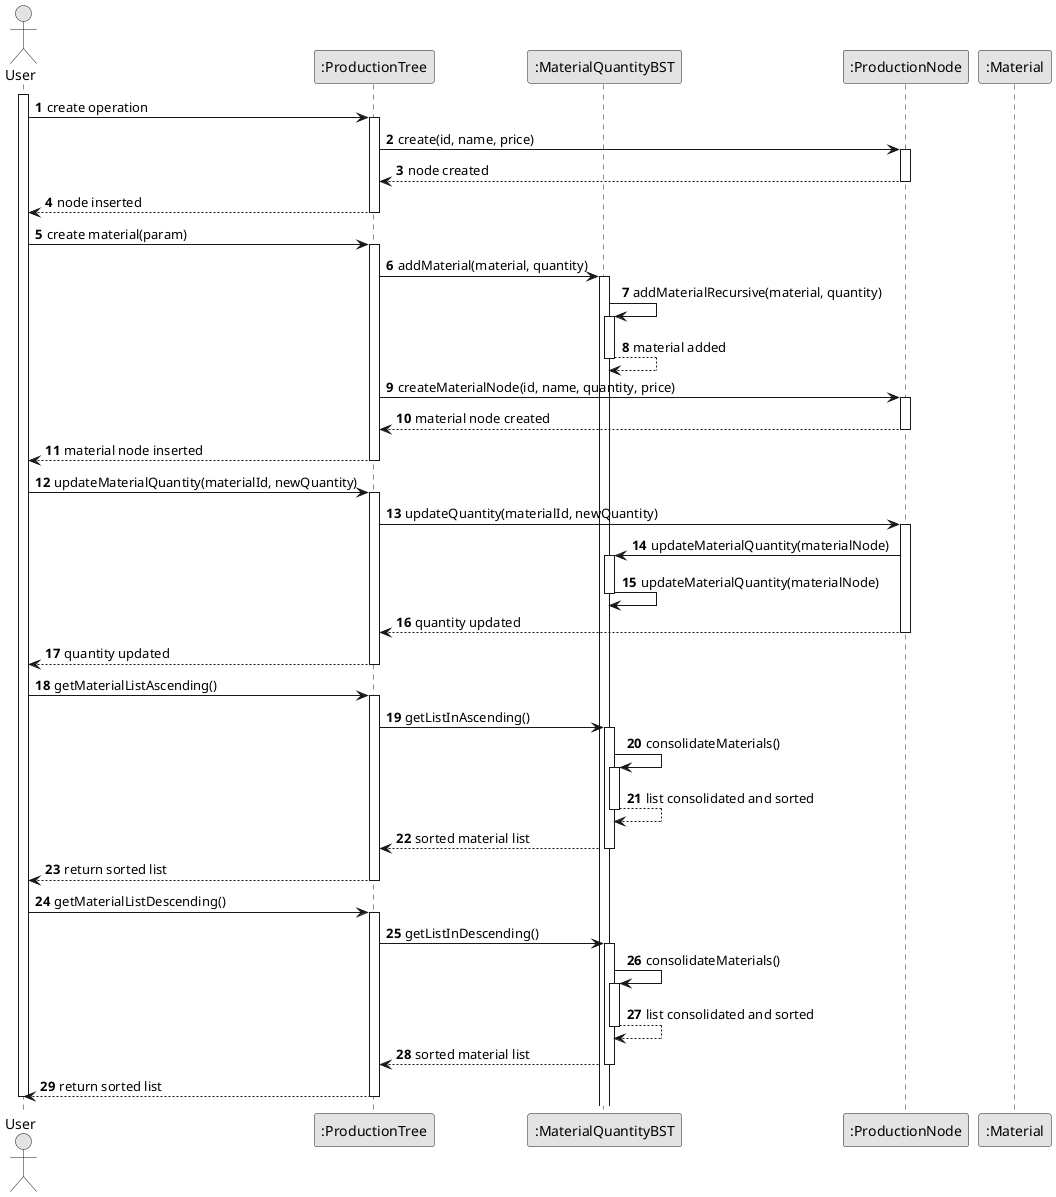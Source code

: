 @startuml
skinparam monochrome true
skinparam packageStyle rectangle
skinparam shadowing false

autonumber

actor "User" as Actor
participant ":ProductionTree" as ProdTree
participant ":MaterialQuantityBST" as MaterialBST
participant ":ProductionNode" as ProdNode
participant ":Material" as Material

activate Actor

Actor -> ProdTree : create operation
activate ProdTree

ProdTree -> ProdNode : create(id, name, price)
activate ProdNode
ProdNode --> ProdTree : node created
deactivate ProdNode
ProdTree --> Actor : node inserted
deactivate ProdTree

Actor -> ProdTree : create material(param)
activate ProdTree

ProdTree -> MaterialBST : addMaterial(material, quantity)
activate MaterialBST
MaterialBST -> MaterialBST : addMaterialRecursive(material, quantity)
activate MaterialBST
MaterialBST --> MaterialBST : material added
deactivate MaterialBST

ProdTree -> ProdNode : createMaterialNode(id, name, quantity, price)
activate ProdNode
ProdNode --> ProdTree : material node created
deactivate ProdNode
ProdTree --> Actor : material node inserted
deactivate ProdTree

Actor -> ProdTree : updateMaterialQuantity(materialId, newQuantity)
activate ProdTree

ProdTree -> ProdNode : updateQuantity(materialId, newQuantity)
activate ProdNode
ProdNode -> MaterialBST : updateMaterialQuantity(materialNode)
activate MaterialBST
MaterialBST -> MaterialBST : updateMaterialQuantity(materialNode)
deactivate MaterialBST
ProdNode --> ProdTree : quantity updated
deactivate ProdNode
ProdTree --> Actor : quantity updated
deactivate ProdTree

Actor -> ProdTree : getMaterialListAscending()
activate ProdTree
ProdTree -> MaterialBST : getListInAscending()
activate MaterialBST
MaterialBST -> MaterialBST : consolidateMaterials()
activate MaterialBST
MaterialBST --> MaterialBST : list consolidated and sorted
deactivate MaterialBST
MaterialBST --> ProdTree : sorted material list
deactivate MaterialBST
ProdTree --> Actor : return sorted list
deactivate ProdTree

Actor -> ProdTree : getMaterialListDescending()
activate ProdTree
ProdTree -> MaterialBST : getListInDescending()
activate MaterialBST
MaterialBST -> MaterialBST : consolidateMaterials()
activate MaterialBST
MaterialBST --> MaterialBST : list consolidated and sorted
deactivate MaterialBST
MaterialBST --> ProdTree : sorted material list
deactivate MaterialBST
ProdTree --> Actor : return sorted list
deactivate ProdTree

deactivate Actor

@enduml
